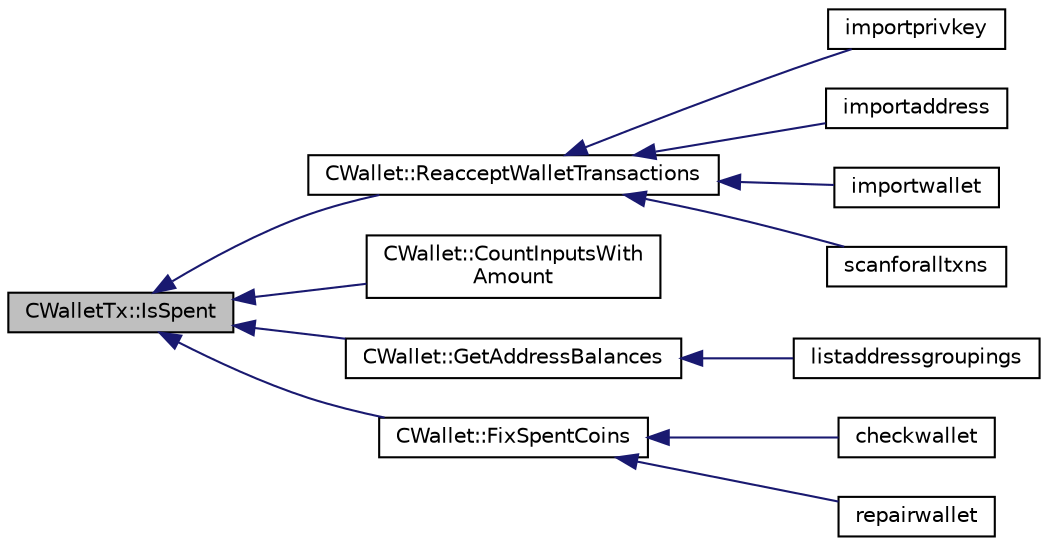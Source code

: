 digraph "CWalletTx::IsSpent"
{
  edge [fontname="Helvetica",fontsize="10",labelfontname="Helvetica",labelfontsize="10"];
  node [fontname="Helvetica",fontsize="10",shape=record];
  rankdir="LR";
  Node271 [label="CWalletTx::IsSpent",height=0.2,width=0.4,color="black", fillcolor="grey75", style="filled", fontcolor="black"];
  Node271 -> Node272 [dir="back",color="midnightblue",fontsize="10",style="solid",fontname="Helvetica"];
  Node272 [label="CWallet::ReacceptWalletTransactions",height=0.2,width=0.4,color="black", fillcolor="white", style="filled",URL="$class_c_wallet.html#a796c23450c8482e10e0c75ae5c1fa8ed"];
  Node272 -> Node273 [dir="back",color="midnightblue",fontsize="10",style="solid",fontname="Helvetica"];
  Node273 [label="importprivkey",height=0.2,width=0.4,color="black", fillcolor="white", style="filled",URL="$rpcdump_8cpp.html#a3a6fdb974fce01220a895393d444e981"];
  Node272 -> Node274 [dir="back",color="midnightblue",fontsize="10",style="solid",fontname="Helvetica"];
  Node274 [label="importaddress",height=0.2,width=0.4,color="black", fillcolor="white", style="filled",URL="$rpcdump_8cpp.html#a457bc572859c8265c72a0afd1a6db56c"];
  Node272 -> Node275 [dir="back",color="midnightblue",fontsize="10",style="solid",fontname="Helvetica"];
  Node275 [label="importwallet",height=0.2,width=0.4,color="black", fillcolor="white", style="filled",URL="$rpcdump_8cpp.html#a2566d5c9dd1938b74e70398cdb3ac5c1"];
  Node272 -> Node276 [dir="back",color="midnightblue",fontsize="10",style="solid",fontname="Helvetica"];
  Node276 [label="scanforalltxns",height=0.2,width=0.4,color="black", fillcolor="white", style="filled",URL="$rpcwallet_8cpp.html#a798669ad37caa71ddd18f73bc5aa5841"];
  Node271 -> Node277 [dir="back",color="midnightblue",fontsize="10",style="solid",fontname="Helvetica"];
  Node277 [label="CWallet::CountInputsWith\lAmount",height=0.2,width=0.4,color="black", fillcolor="white", style="filled",URL="$class_c_wallet.html#afc835c371840922eb33457c09cf43ba6"];
  Node271 -> Node278 [dir="back",color="midnightblue",fontsize="10",style="solid",fontname="Helvetica"];
  Node278 [label="CWallet::GetAddressBalances",height=0.2,width=0.4,color="black", fillcolor="white", style="filled",URL="$class_c_wallet.html#aadffdf5d0e2f2413cdcc2a39fc2e310d"];
  Node278 -> Node279 [dir="back",color="midnightblue",fontsize="10",style="solid",fontname="Helvetica"];
  Node279 [label="listaddressgroupings",height=0.2,width=0.4,color="black", fillcolor="white", style="filled",URL="$rpcwallet_8cpp.html#a6be618acd7a7b1fb454dacbf24294317"];
  Node271 -> Node280 [dir="back",color="midnightblue",fontsize="10",style="solid",fontname="Helvetica"];
  Node280 [label="CWallet::FixSpentCoins",height=0.2,width=0.4,color="black", fillcolor="white", style="filled",URL="$class_c_wallet.html#a241637cb0e658b5980037e1490d31b11"];
  Node280 -> Node281 [dir="back",color="midnightblue",fontsize="10",style="solid",fontname="Helvetica"];
  Node281 [label="checkwallet",height=0.2,width=0.4,color="black", fillcolor="white", style="filled",URL="$rpcwallet_8cpp.html#ac95c27d6c75d33b4b348e5a1dc3e8373"];
  Node280 -> Node282 [dir="back",color="midnightblue",fontsize="10",style="solid",fontname="Helvetica"];
  Node282 [label="repairwallet",height=0.2,width=0.4,color="black", fillcolor="white", style="filled",URL="$rpcwallet_8cpp.html#a108a0edf8845aea1cb901523c05bb9ea"];
}
